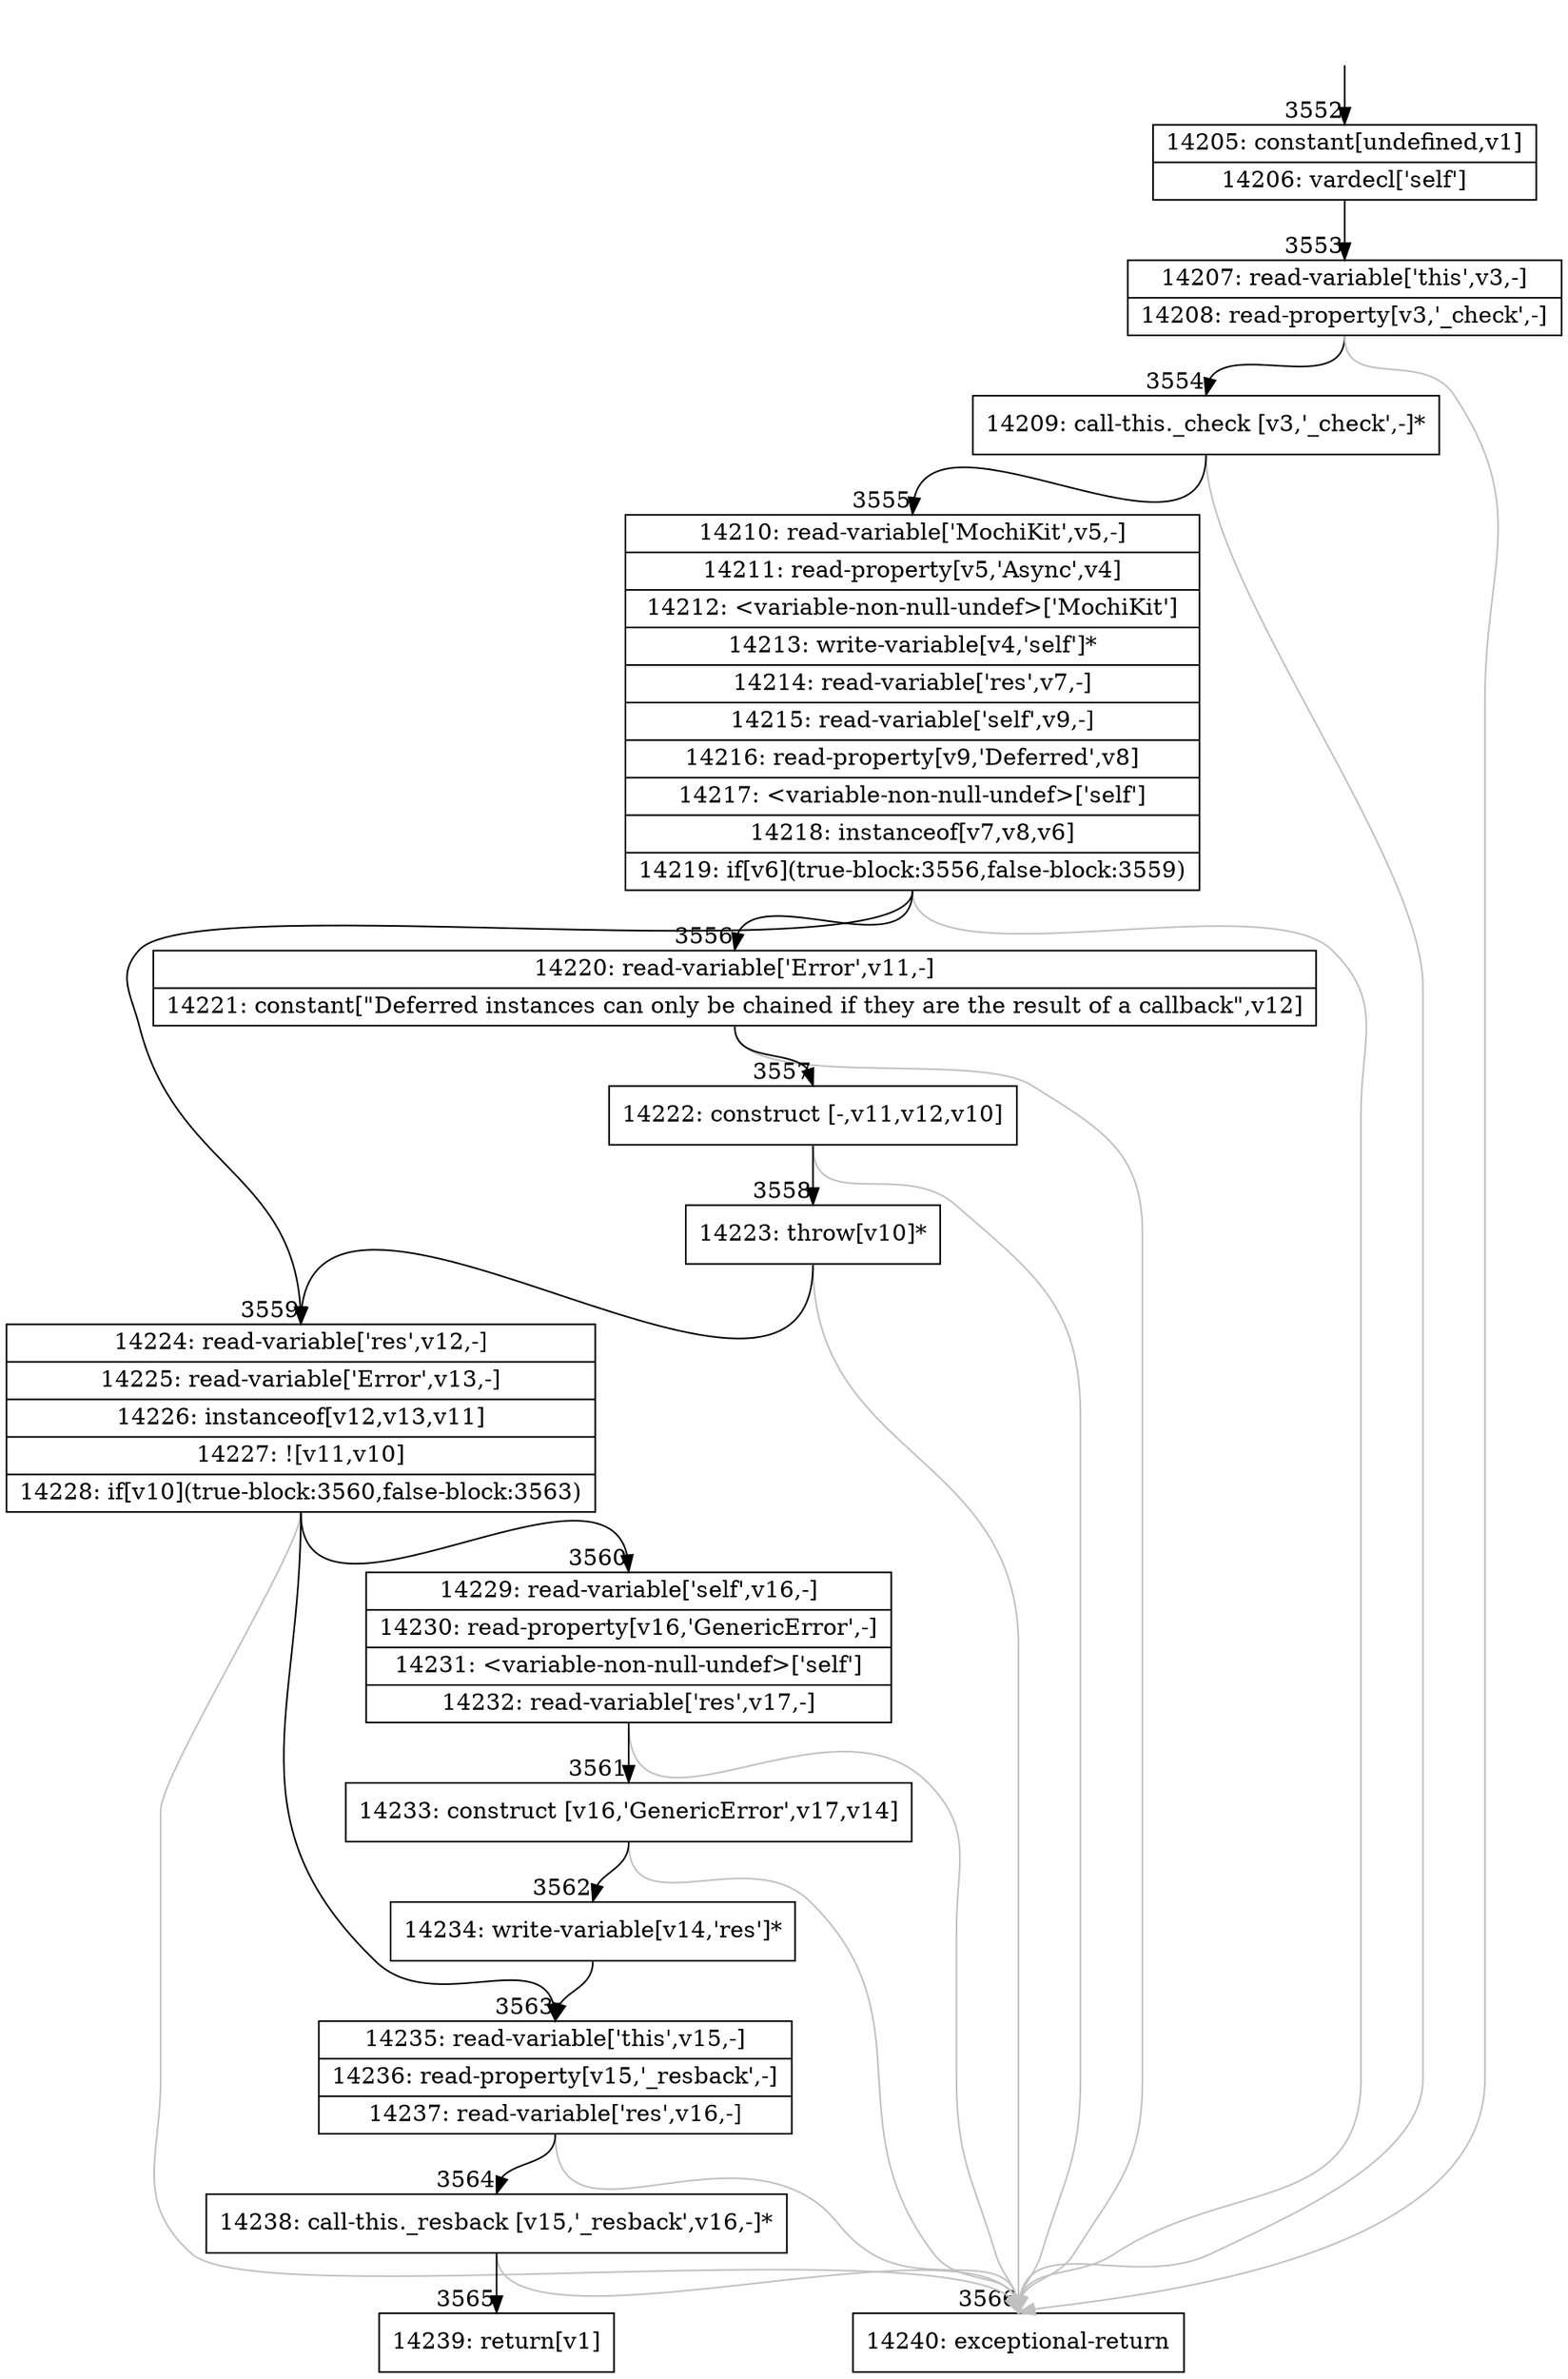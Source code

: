 digraph {
rankdir="TD"
BB_entry267[shape=none,label=""];
BB_entry267 -> BB3552 [tailport=s, headport=n, headlabel="    3552"]
BB3552 [shape=record label="{14205: constant[undefined,v1]|14206: vardecl['self']}" ] 
BB3552 -> BB3553 [tailport=s, headport=n, headlabel="      3553"]
BB3553 [shape=record label="{14207: read-variable['this',v3,-]|14208: read-property[v3,'_check',-]}" ] 
BB3553 -> BB3554 [tailport=s, headport=n, headlabel="      3554"]
BB3553 -> BB3566 [tailport=s, headport=n, color=gray, headlabel="      3566"]
BB3554 [shape=record label="{14209: call-this._check [v3,'_check',-]*}" ] 
BB3554 -> BB3555 [tailport=s, headport=n, headlabel="      3555"]
BB3554 -> BB3566 [tailport=s, headport=n, color=gray]
BB3555 [shape=record label="{14210: read-variable['MochiKit',v5,-]|14211: read-property[v5,'Async',v4]|14212: \<variable-non-null-undef\>['MochiKit']|14213: write-variable[v4,'self']*|14214: read-variable['res',v7,-]|14215: read-variable['self',v9,-]|14216: read-property[v9,'Deferred',v8]|14217: \<variable-non-null-undef\>['self']|14218: instanceof[v7,v8,v6]|14219: if[v6](true-block:3556,false-block:3559)}" ] 
BB3555 -> BB3556 [tailport=s, headport=n, headlabel="      3556"]
BB3555 -> BB3559 [tailport=s, headport=n, headlabel="      3559"]
BB3555 -> BB3566 [tailport=s, headport=n, color=gray]
BB3556 [shape=record label="{14220: read-variable['Error',v11,-]|14221: constant[\"Deferred instances can only be chained if they are the result of a callback\",v12]}" ] 
BB3556 -> BB3557 [tailport=s, headport=n, headlabel="      3557"]
BB3556 -> BB3566 [tailport=s, headport=n, color=gray]
BB3557 [shape=record label="{14222: construct [-,v11,v12,v10]}" ] 
BB3557 -> BB3558 [tailport=s, headport=n, headlabel="      3558"]
BB3557 -> BB3566 [tailport=s, headport=n, color=gray]
BB3558 [shape=record label="{14223: throw[v10]*}" ] 
BB3558 -> BB3559 [tailport=s, headport=n]
BB3558 -> BB3566 [tailport=s, headport=n, color=gray]
BB3559 [shape=record label="{14224: read-variable['res',v12,-]|14225: read-variable['Error',v13,-]|14226: instanceof[v12,v13,v11]|14227: ![v11,v10]|14228: if[v10](true-block:3560,false-block:3563)}" ] 
BB3559 -> BB3560 [tailport=s, headport=n, headlabel="      3560"]
BB3559 -> BB3563 [tailport=s, headport=n, headlabel="      3563"]
BB3559 -> BB3566 [tailport=s, headport=n, color=gray]
BB3560 [shape=record label="{14229: read-variable['self',v16,-]|14230: read-property[v16,'GenericError',-]|14231: \<variable-non-null-undef\>['self']|14232: read-variable['res',v17,-]}" ] 
BB3560 -> BB3561 [tailport=s, headport=n, headlabel="      3561"]
BB3560 -> BB3566 [tailport=s, headport=n, color=gray]
BB3561 [shape=record label="{14233: construct [v16,'GenericError',v17,v14]}" ] 
BB3561 -> BB3562 [tailport=s, headport=n, headlabel="      3562"]
BB3561 -> BB3566 [tailport=s, headport=n, color=gray]
BB3562 [shape=record label="{14234: write-variable[v14,'res']*}" ] 
BB3562 -> BB3563 [tailport=s, headport=n]
BB3563 [shape=record label="{14235: read-variable['this',v15,-]|14236: read-property[v15,'_resback',-]|14237: read-variable['res',v16,-]}" ] 
BB3563 -> BB3564 [tailport=s, headport=n, headlabel="      3564"]
BB3563 -> BB3566 [tailport=s, headport=n, color=gray]
BB3564 [shape=record label="{14238: call-this._resback [v15,'_resback',v16,-]*}" ] 
BB3564 -> BB3565 [tailport=s, headport=n, headlabel="      3565"]
BB3564 -> BB3566 [tailport=s, headport=n, color=gray]
BB3565 [shape=record label="{14239: return[v1]}" ] 
BB3566 [shape=record label="{14240: exceptional-return}" ] 
//#$~ 2358
}
